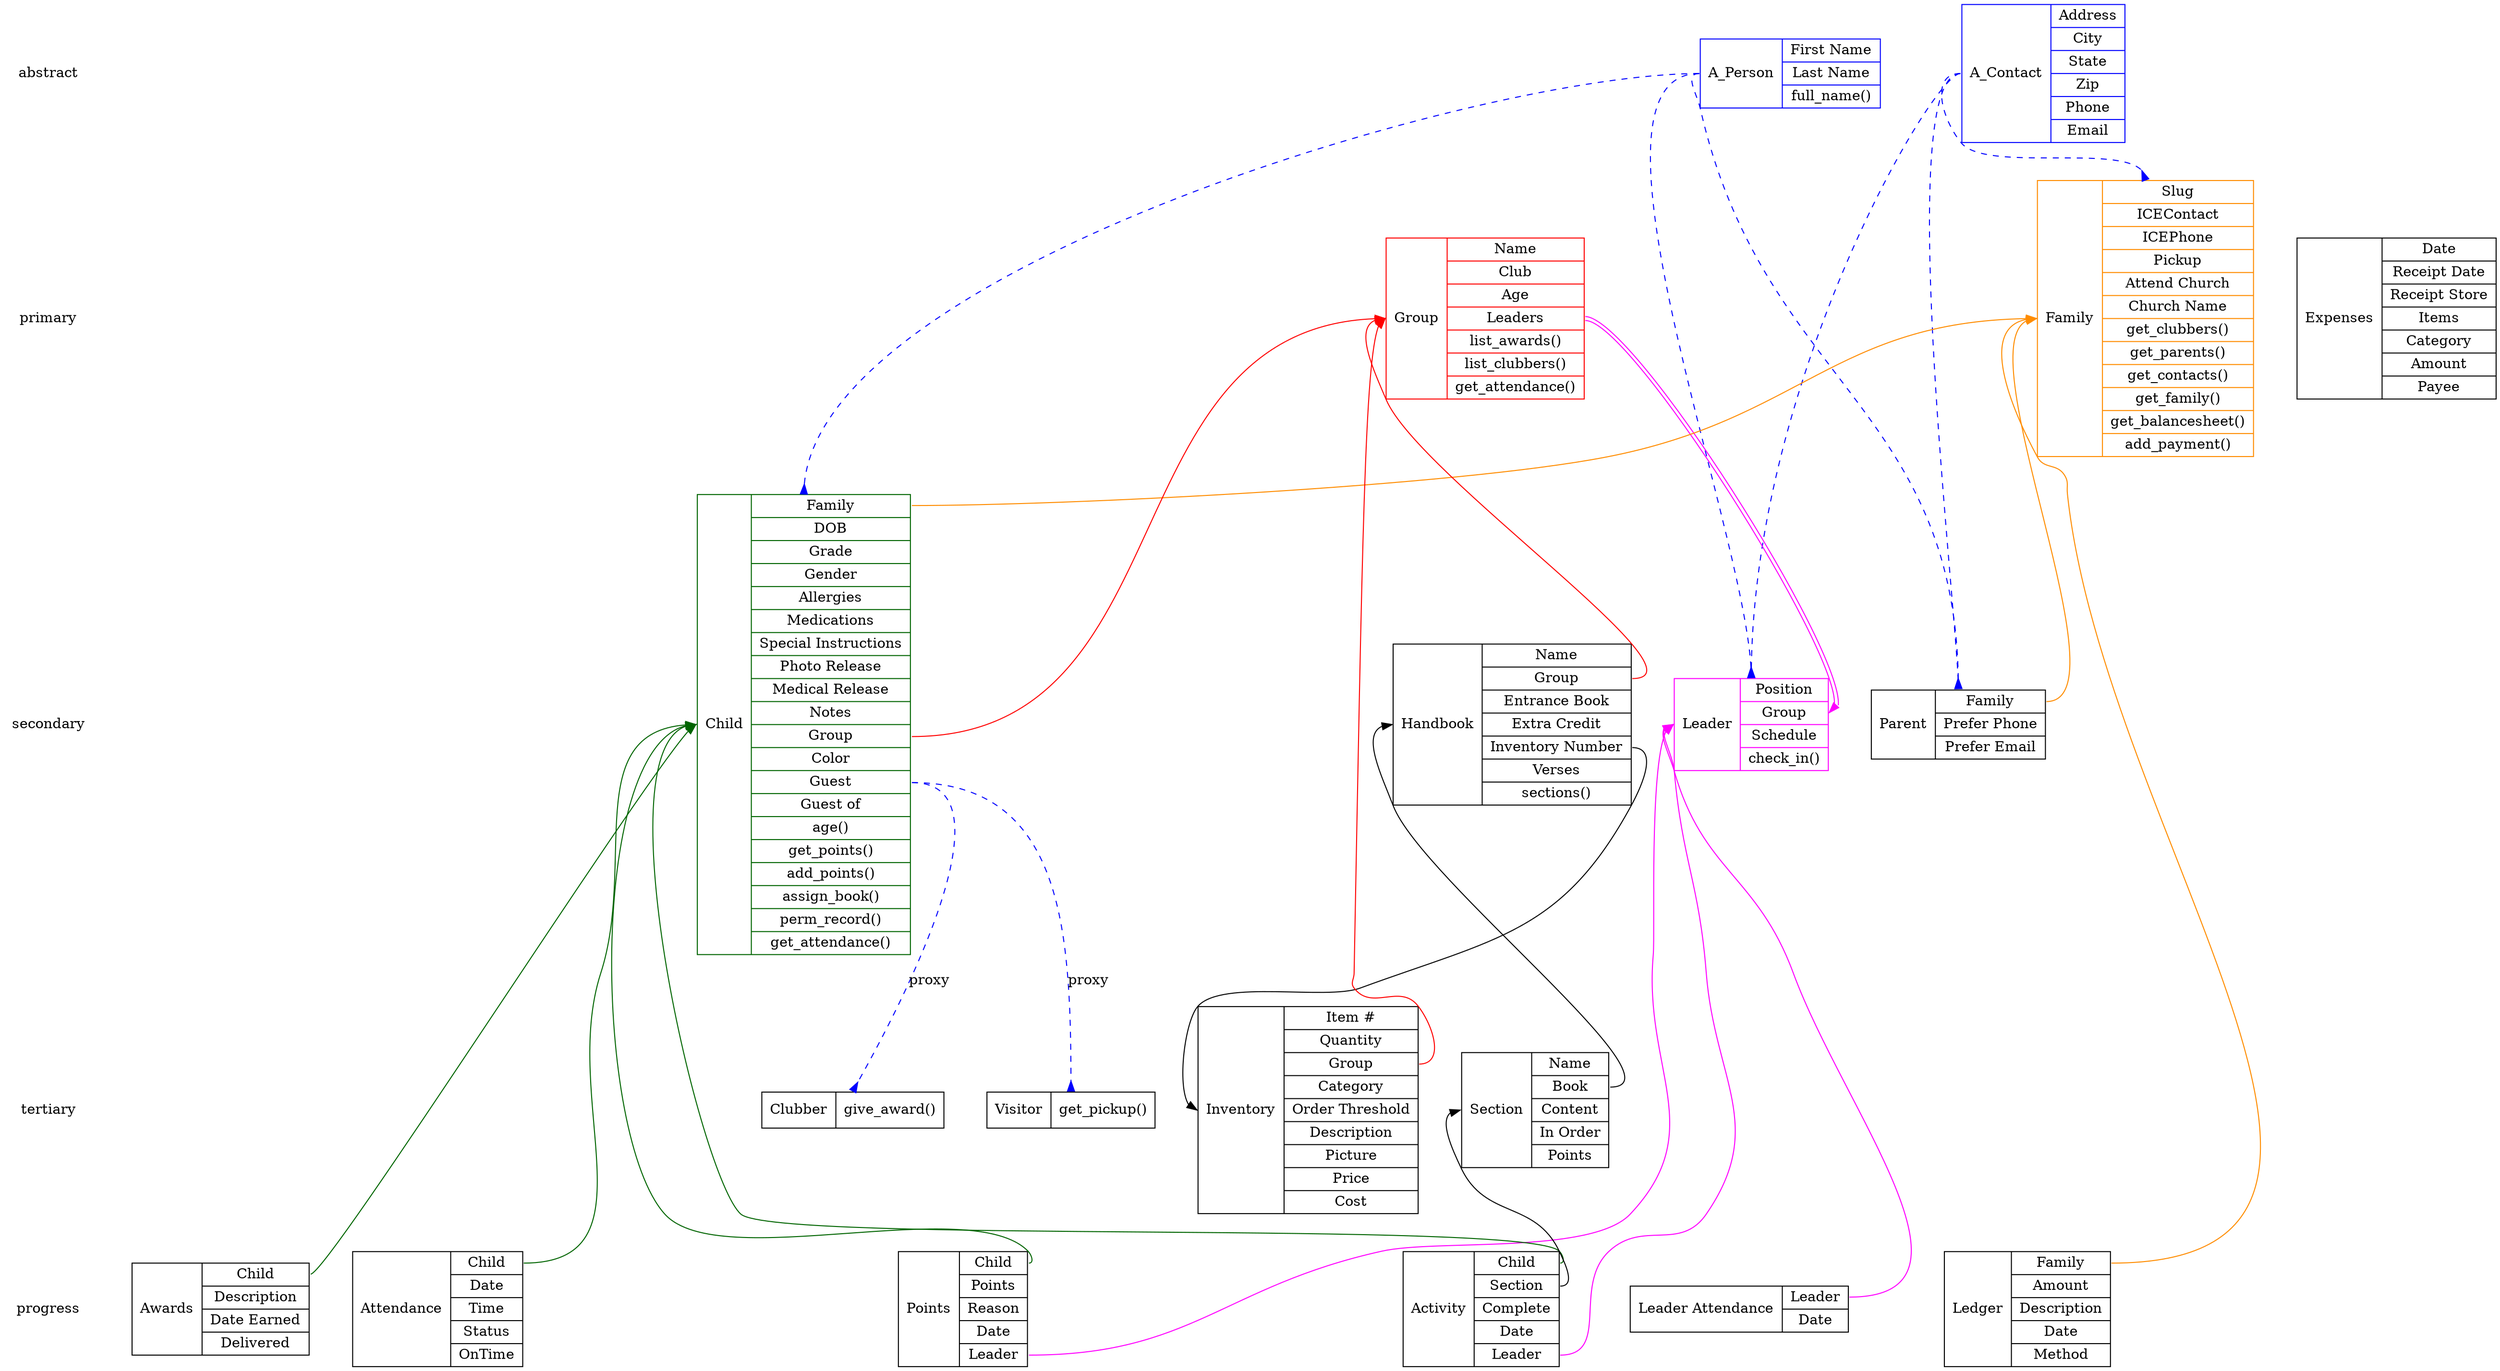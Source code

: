 digraph awanas {

// concentrate=true;
// splines=;

node [shape=record];
nodesep=.6;

// Rank-order
{
    node [shape=plaintext];
    edge [style=invis];
    abstract -> primary -> secondary -> tertiary -> progress;
}
{
    { rank=same; abstract; A_person; A_contact; }
    { rank=same; primary; family; expenses; group; };
    { rank=same; secondary; child; parent; handbook; leader;};
    { rank=same; tertiary; visitor; clubber; section; inv; };
    { rank=same; progress; ledger; points; attendance; l_attendance; award; activity; };
}

//Abstract Models
{
    A_person [color=blue label="A_Person|{First Name|
                                          Last Name|
                                          full_name()}"];
    A_contact [color=blue label="A_Contact|{Address|
                                            City|
                                            State|
                                            Zip|
                                            Phone|
                                            Email}"];
}

// People
{
    leader [color=magenta label="<id>Leader|{Position|
                                             <group>Group|
                                             Schedule|
                                             <check_in>check_in()}"];
    child [color=darkgreen label="<id>Child|{<family>Family|
                                             <dob>DOB|
                                             Grade|
                                             Gender|
                                             Allergies|
                                             Medications|
                                             Special Instructions|
                                             Photo Release|
                                             Medical Release|
                                             Notes|
                                             <group>Group|
                                             Color|
                                             <guest>Guest|
                                             Guest of|
                                             <age>age()|
                                             <get_points>get_points()|
                                             <add_points>add_points()|
                                             <assign>assign_book()|
                                             <record>perm_record()|
                                             <attendance>get_attendance()}"];
    visitor [label="<id>Visitor|{get_pickup()}"]
    clubber [label="<id>Clubber|{<award>give_award()}"]
    parent [label="<id>Parent|{<family>Family|
                               <pref_ph>Prefer Phone|
                               <pref_e>Prefer Email}"];
    family [color=darkorange label="<id>Family|{Slug|
                                                ICEContact|
                                                ICEPhone|
                                                Pickup|
                                                Attend Church|
                                                Church Name|
                                                <get_clubbers>get_clubbers()|
                                                <get_parents>get_parents()|
                                                <get_contacts>get_contacts()|
                                                <get_family>get_family()|
                                                <balance>get_balancesheet()|
                                                <add_payment>add_payment()}"];
}

// Club Info
 {
    group [color=red label="<id>Group|{Name|
                                       Club|
                                       Age|
                                       <leader>Leaders|
                                       <list_awards>list_awards()|
                                       <list_clubbers>list_clubbers()|
                                       <attendance>get_attendance()}" ];
    handbook [label="<id>Handbook|{Name|
                                   <group>Group|
                                   Entrance Book|
                                   Extra Credit|
                                   <inv>Inventory Number|
                                   Verses|
                                   sections()}"];
    section [label="<id>Section|{Name|
                                 <book>Book|
                                 Content|
                                 In Order|
                                 Points}"];
    inv [label="<id>Inventory|{<id>Item #|
                               Quantity|
                               <group>Group|
                               Category|
                               Order Threshold|
                               Description|
                               Picture|
                               Price|
                               Cost}"];
    activity [label="<id>Activity|{<child>Child|
                                   <section>Section|
                                   Complete|
                                   Date|
                                   <leader>Leader}"];
    points [label="<id>Points|{<child>Child|
                               Points|
                               Reason|
                               Date|
                               <leader>Leader}"];
    award [label="<id>Awards|{<child>Child|
                              Description|
                              Date Earned|
                              Delivered}"];
    attendance [label="<id>Attendance|{<child>Child|
                                       Date|
                                       Time|
                                       Status|
                                       OnTime}"];
    l_attendance [label="<id>Leader Attendance|{<leader>Leader|
                                                Date}"];
    ledger [label="<id>Ledger|{<family>Family|
                               Amount|
                               Description|
                               Date|
                               Method}"];
    expenses [label="<id>Expenses|{Date|
                                   Receipt Date|
                                   Receipt Store|
                                   Items|
                                   Category|
                                   Amount|
                                   Payee}"];
}



// Abstract Model Relationships
{
    edge [color=blue style=dashed arrowhead=inv]
    A_person:w -> leader:n
    A_contact:w -> leader:n
    A_person:w -> parent:n
    A_contact:w -> parent:n
    A_contact:w -> family:n
    A_person:w -> child:n
    child:guest:e -> visitor:n [label="proxy"]
    child:guest:e -> clubber:n [label="proxy"]
}

// Foreign Keys
// -> family
{
    edge [color=darkorange]
    child:family:e -> family:id:w
    parent:family:e -> family:id:w
    ledger:family:e -> family:id:w
}

// -> child
{
    edge [color=darkgreen]
    activity:child:e -> child:id:w
    points:child:e -> child:id:w
    award:child:e -> child:id:w
    attendance:child:e -> child:id:w
}

// -> group
{
    edge [color=red]
    handbook:group:e -> group:id:w
    child:group:e -> group:id:w
    inv:group:e -> "group":id:w
}

// -> leader
{
    edge [color=magenta]
    points:leader:e -> leader:id:w
    l_attendance:leader:e -> leader:id:w
    activity:leader:e -> leader:id:w
    "group":leader:e -> leader:group:e [color="magenta:invis:magenta"]
}

// -> *
{
    handbook:inv -> inv:id:w
    section:book -> handbook:id:w
    activity:section -> section:id:w
}

}


